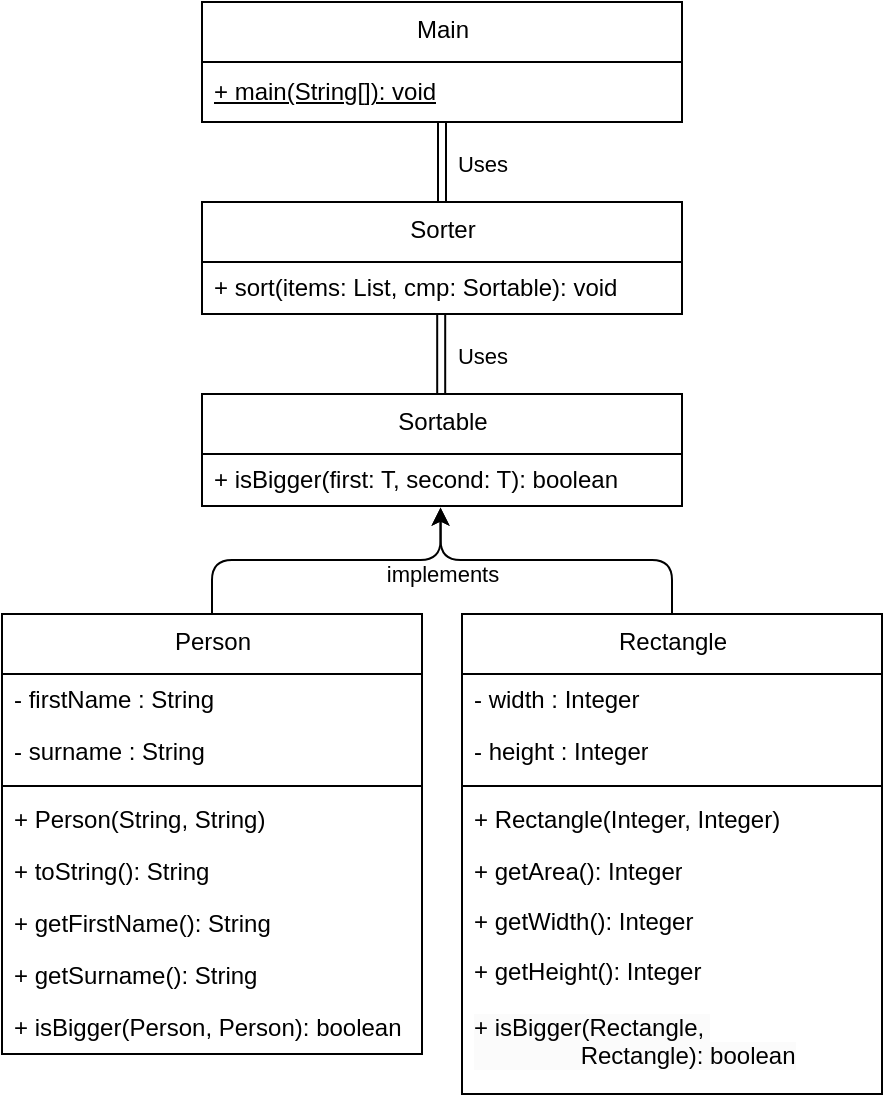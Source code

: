 <mxfile>
    <diagram id="9ODmm6npaYq7sw09_nW6" name="Page-1">
        <mxGraphModel dx="1555" dy="720" grid="1" gridSize="10" guides="1" tooltips="1" connect="1" arrows="1" fold="1" page="1" pageScale="1" pageWidth="850" pageHeight="1100" math="0" shadow="0">
            <root>
                <mxCell id="0"/>
                <mxCell id="1" parent="0"/>
                <mxCell id="2" value="Main" style="swimlane;fontStyle=0;align=center;verticalAlign=top;childLayout=stackLayout;horizontal=1;startSize=30;horizontalStack=0;resizeParent=1;resizeParentMax=0;resizeLast=0;collapsible=0;marginBottom=0;html=1;" parent="1" vertex="1">
                    <mxGeometry x="280" y="190" width="240" height="60" as="geometry"/>
                </mxCell>
                <mxCell id="4" value="+ main(String[]): void" style="text;html=1;strokeColor=none;fillColor=none;align=left;verticalAlign=middle;spacingLeft=4;spacingRight=4;overflow=hidden;rotatable=0;points=[[0,0.5],[1,0.5]];portConstraint=eastwest;fontStyle=4;" parent="2" vertex="1">
                    <mxGeometry y="30" width="240" height="30" as="geometry"/>
                </mxCell>
                <mxCell id="76" style="edgeStyle=orthogonalEdgeStyle;html=1;exitX=0.5;exitY=0;exitDx=0;exitDy=0;entryX=0.497;entryY=1.031;entryDx=0;entryDy=0;entryPerimeter=0;" edge="1" parent="1" source="5" target="56">
                    <mxGeometry relative="1" as="geometry">
                        <mxPoint x="400" y="446" as="targetPoint"/>
                    </mxGeometry>
                </mxCell>
                <mxCell id="5" value="Person" style="swimlane;fontStyle=0;align=center;verticalAlign=top;childLayout=stackLayout;horizontal=1;startSize=30;horizontalStack=0;resizeParent=1;resizeParentMax=0;resizeLast=0;collapsible=0;marginBottom=0;html=1;container=0;" parent="1" vertex="1">
                    <mxGeometry x="180" y="496" width="210" height="220" as="geometry"/>
                </mxCell>
                <mxCell id="13" value="Rectangle" style="swimlane;fontStyle=0;align=center;verticalAlign=top;childLayout=stackLayout;horizontal=1;startSize=30;horizontalStack=0;resizeParent=1;resizeParentMax=0;resizeLast=0;collapsible=0;marginBottom=0;html=1;container=0;" parent="1" vertex="1">
                    <mxGeometry x="410" y="496" width="210" height="240" as="geometry"/>
                </mxCell>
                <mxCell id="19" value="Sorter" style="swimlane;fontStyle=0;align=center;verticalAlign=top;childLayout=stackLayout;horizontal=1;startSize=30;horizontalStack=0;resizeParent=1;resizeParentMax=0;resizeLast=0;collapsible=0;marginBottom=0;html=1;" parent="1" vertex="1">
                    <mxGeometry x="280" y="290" width="240" height="56" as="geometry"/>
                </mxCell>
                <mxCell id="20" value="&lt;span style=&quot;color: rgb(0, 0, 0); text-wrap-mode: wrap;&quot;&gt;+ sort(items: List, cmp: Sortable): void&lt;/span&gt;" style="text;html=1;strokeColor=none;fillColor=none;align=left;verticalAlign=middle;spacingLeft=4;spacingRight=4;overflow=hidden;rotatable=0;points=[[0,0.5],[1,0.5]];portConstraint=eastwest;" parent="19" vertex="1">
                    <mxGeometry y="30" width="240" height="26" as="geometry"/>
                </mxCell>
                <mxCell id="55" value="Sortable" style="swimlane;fontStyle=0;align=center;verticalAlign=top;childLayout=stackLayout;horizontal=1;startSize=30;horizontalStack=0;resizeParent=1;resizeParentMax=0;resizeLast=0;collapsible=0;marginBottom=0;html=1;" vertex="1" parent="1">
                    <mxGeometry x="280" y="386" width="240" height="56" as="geometry"/>
                </mxCell>
                <mxCell id="56" value="&lt;span style=&quot;color: rgb(0, 0, 0); text-wrap-mode: wrap;&quot;&gt;+ isBigger(first: T, second: T): boolean&lt;/span&gt;" style="text;html=1;strokeColor=none;fillColor=none;align=left;verticalAlign=middle;spacingLeft=4;spacingRight=4;overflow=hidden;rotatable=0;points=[[0,0.5],[1,0.5]];portConstraint=eastwest;" vertex="1" parent="55">
                    <mxGeometry y="30" width="240" height="26" as="geometry"/>
                </mxCell>
                <mxCell id="63" style="html=1;exitX=0.5;exitY=0;exitDx=0;exitDy=0;shape=link;" edge="1" parent="1" source="19">
                    <mxGeometry relative="1" as="geometry">
                        <mxPoint x="400" y="250" as="targetPoint"/>
                    </mxGeometry>
                </mxCell>
                <mxCell id="65" value="Uses" style="edgeLabel;html=1;align=center;verticalAlign=middle;resizable=0;points=[];" vertex="1" connectable="0" parent="63">
                    <mxGeometry x="0.393" y="-1" relative="1" as="geometry">
                        <mxPoint x="19" y="9" as="offset"/>
                    </mxGeometry>
                </mxCell>
                <mxCell id="66" style="html=1;exitX=0.5;exitY=0;exitDx=0;exitDy=0;shape=link;" edge="1" parent="1">
                    <mxGeometry relative="1" as="geometry">
                        <mxPoint x="399.6" y="386" as="sourcePoint"/>
                        <mxPoint x="399.6" y="346" as="targetPoint"/>
                    </mxGeometry>
                </mxCell>
                <mxCell id="67" value="Uses" style="edgeLabel;html=1;align=center;verticalAlign=middle;resizable=0;points=[];" vertex="1" connectable="0" parent="66">
                    <mxGeometry x="0.393" y="-1" relative="1" as="geometry">
                        <mxPoint x="19" y="9" as="offset"/>
                    </mxGeometry>
                </mxCell>
                <mxCell id="68" value="&lt;span style=&quot;color: rgb(0, 0, 0); text-wrap-mode: wrap;&quot;&gt;+ isBigger(Person, Person): boolean&lt;/span&gt;" style="text;html=1;strokeColor=none;fillColor=none;align=left;verticalAlign=middle;spacingLeft=4;spacingRight=4;overflow=hidden;rotatable=0;points=[[0,0.5],[1,0.5]];portConstraint=eastwest;" vertex="1" parent="1">
                    <mxGeometry x="180" y="690" width="210" height="26" as="geometry"/>
                </mxCell>
                <mxCell id="6" value="- firstName : String" style="text;html=1;strokeColor=none;fillColor=none;align=left;verticalAlign=middle;spacingLeft=4;spacingRight=4;overflow=hidden;rotatable=0;points=[[0,0.5],[1,0.5]];portConstraint=eastwest;container=0;" parent="1" vertex="1">
                    <mxGeometry x="180" y="526" width="200" height="26" as="geometry"/>
                </mxCell>
                <mxCell id="7" value="- surname : String" style="text;html=1;strokeColor=none;fillColor=none;align=left;verticalAlign=middle;spacingLeft=4;spacingRight=4;overflow=hidden;rotatable=0;points=[[0,0.5],[1,0.5]];portConstraint=eastwest;container=0;" parent="1" vertex="1">
                    <mxGeometry x="180" y="552" width="200" height="26" as="geometry"/>
                </mxCell>
                <mxCell id="8" style="line;strokeWidth=1;fillColor=none;align=left;verticalAlign=middle;spacingTop=-1;spacingLeft=3;spacingRight=3;rotatable=0;labelPosition=right;points=[];portConstraint=eastwest;container=0;" parent="1" vertex="1">
                    <mxGeometry x="180" y="578" width="210" height="8" as="geometry"/>
                </mxCell>
                <mxCell id="9" value="+ Person(String, String)" style="text;html=1;strokeColor=none;fillColor=none;align=left;verticalAlign=middle;spacingLeft=4;spacingRight=4;overflow=hidden;rotatable=0;points=[[0,0.5],[1,0.5]];portConstraint=eastwest;container=0;" parent="1" vertex="1">
                    <mxGeometry x="180" y="586" width="200" height="26" as="geometry"/>
                </mxCell>
                <mxCell id="10" value="+ toString(): String" style="text;html=1;strokeColor=none;fillColor=none;align=left;verticalAlign=middle;spacingLeft=4;spacingRight=4;overflow=hidden;rotatable=0;points=[[0,0.5],[1,0.5]];portConstraint=eastwest;container=0;" parent="1" vertex="1">
                    <mxGeometry x="180" y="612" width="200" height="26" as="geometry"/>
                </mxCell>
                <mxCell id="11" value="+ getFirstName(): String" style="text;html=1;strokeColor=none;fillColor=none;align=left;verticalAlign=middle;spacingLeft=4;spacingRight=4;overflow=hidden;rotatable=0;points=[[0,0.5],[1,0.5]];portConstraint=eastwest;container=0;" parent="1" vertex="1">
                    <mxGeometry x="180" y="638" width="200" height="26" as="geometry"/>
                </mxCell>
                <mxCell id="12" value="+ getSurname(): String" style="text;html=1;strokeColor=none;fillColor=none;align=left;verticalAlign=middle;spacingLeft=4;spacingRight=4;overflow=hidden;rotatable=0;points=[[0,0.5],[1,0.5]];portConstraint=eastwest;container=0;" parent="1" vertex="1">
                    <mxGeometry x="180" y="664" width="200" height="26" as="geometry"/>
                </mxCell>
                <mxCell id="14" value="- width : Integer" style="text;html=1;strokeColor=none;fillColor=none;align=left;verticalAlign=middle;spacingLeft=4;spacingRight=4;overflow=hidden;rotatable=0;points=[[0,0.5],[1,0.5]];portConstraint=eastwest;container=0;" parent="1" vertex="1">
                    <mxGeometry x="410" y="526" width="200" height="26" as="geometry"/>
                </mxCell>
                <mxCell id="15" value="- height : Integer" style="text;html=1;strokeColor=none;fillColor=none;align=left;verticalAlign=middle;spacingLeft=4;spacingRight=4;overflow=hidden;rotatable=0;points=[[0,0.5],[1,0.5]];portConstraint=eastwest;container=0;" parent="1" vertex="1">
                    <mxGeometry x="410" y="552" width="200" height="26" as="geometry"/>
                </mxCell>
                <mxCell id="16" style="line;strokeWidth=1;fillColor=none;align=left;verticalAlign=middle;spacingTop=-1;spacingLeft=3;spacingRight=3;rotatable=0;labelPosition=right;points=[];portConstraint=eastwest;container=0;" parent="1" vertex="1">
                    <mxGeometry x="410" y="578" width="210" height="8" as="geometry"/>
                </mxCell>
                <mxCell id="17" value="+ Rectangle(Integer, Integer)" style="text;html=1;strokeColor=none;fillColor=none;align=left;verticalAlign=middle;spacingLeft=4;spacingRight=4;overflow=hidden;rotatable=0;points=[[0,0.5],[1,0.5]];portConstraint=eastwest;container=0;" parent="1" vertex="1">
                    <mxGeometry x="410" y="586" width="200" height="26" as="geometry"/>
                </mxCell>
                <mxCell id="18" value="+ getArea(): Integer" style="text;html=1;strokeColor=none;fillColor=none;align=left;verticalAlign=middle;spacingLeft=4;spacingRight=4;overflow=hidden;rotatable=0;points=[[0,0.5],[1,0.5]];portConstraint=eastwest;container=0;" parent="1" vertex="1">
                    <mxGeometry x="410" y="612" width="200" height="26" as="geometry"/>
                </mxCell>
                <mxCell id="71" value="&lt;span style=&quot;color: rgb(0, 0, 0); text-wrap-mode: wrap;&quot;&gt;+ getWidth(): Integer&lt;/span&gt;" style="text;html=1;strokeColor=none;fillColor=none;align=left;verticalAlign=middle;spacingLeft=4;spacingRight=4;overflow=hidden;rotatable=0;points=[[0,0.5],[1,0.5]];portConstraint=eastwest;container=0;" vertex="1" parent="1">
                    <mxGeometry x="410" y="637" width="200" height="26" as="geometry"/>
                </mxCell>
                <mxCell id="72" value="&lt;span style=&quot;color: rgb(0, 0, 0); text-wrap-mode: wrap;&quot;&gt;+ getHeight(): Integer&lt;/span&gt;" style="text;html=1;strokeColor=none;fillColor=none;align=left;verticalAlign=middle;spacingLeft=4;spacingRight=4;overflow=hidden;rotatable=0;points=[[0,0.5],[1,0.5]];portConstraint=eastwest;container=0;" vertex="1" parent="1">
                    <mxGeometry x="410" y="662" width="200" height="26" as="geometry"/>
                </mxCell>
                <mxCell id="73" value="&lt;span style=&quot;color: rgb(0, 0, 0); font-family: Helvetica; font-size: 12px; font-style: normal; font-variant-ligatures: normal; font-variant-caps: normal; font-weight: 400; letter-spacing: normal; orphans: 2; text-align: left; text-indent: 0px; text-transform: none; widows: 2; word-spacing: 0px; -webkit-text-stroke-width: 0px; white-space: normal; background-color: rgb(251, 251, 251); text-decoration-thickness: initial; text-decoration-style: initial; text-decoration-color: initial; float: none; display: inline !important;&quot;&gt;+ isBigger(&lt;span style=&quot;color: rgb(0, 0, 0); text-align: center; text-wrap-mode: nowrap;&quot;&gt;Rectangle&lt;/span&gt;,&amp;nbsp;&lt;/span&gt;&lt;div&gt;&lt;span style=&quot;color: rgb(0, 0, 0); font-family: Helvetica; font-size: 12px; font-style: normal; font-variant-ligatures: normal; font-variant-caps: normal; font-weight: 400; letter-spacing: normal; orphans: 2; text-align: left; text-indent: 0px; text-transform: none; widows: 2; word-spacing: 0px; -webkit-text-stroke-width: 0px; white-space: normal; background-color: rgb(251, 251, 251); text-decoration-thickness: initial; text-decoration-style: initial; text-decoration-color: initial; float: none; display: inline !important;&quot;&gt;&lt;span style=&quot;color: rgb(0, 0, 0); text-align: center; text-wrap-mode: nowrap;&quot;&gt;&lt;span style=&quot;white-space: pre;&quot;&gt;&#x9;&lt;/span&gt;&lt;span style=&quot;white-space: pre;&quot;&gt;&#x9;&lt;/span&gt;Rectangle&lt;/span&gt;): boolean&lt;/span&gt;&lt;/div&gt;" style="text;whiteSpace=wrap;html=1;" vertex="1" parent="1">
                    <mxGeometry x="414" y="689" width="195" height="40" as="geometry"/>
                </mxCell>
                <mxCell id="75" style="edgeStyle=orthogonalEdgeStyle;html=1;entryX=0.497;entryY=1.031;entryDx=0;entryDy=0;entryPerimeter=0;" edge="1" parent="1" source="13" target="56">
                    <mxGeometry relative="1" as="geometry"/>
                </mxCell>
                <mxCell id="79" value="&lt;span style=&quot;color: rgb(0, 0, 0);&quot;&gt;implements&lt;/span&gt;" style="edgeLabel;html=1;align=center;verticalAlign=middle;resizable=0;points=[];" vertex="1" connectable="0" parent="75">
                    <mxGeometry x="0.163" relative="1" as="geometry">
                        <mxPoint x="-44" y="7" as="offset"/>
                    </mxGeometry>
                </mxCell>
            </root>
        </mxGraphModel>
    </diagram>
</mxfile>